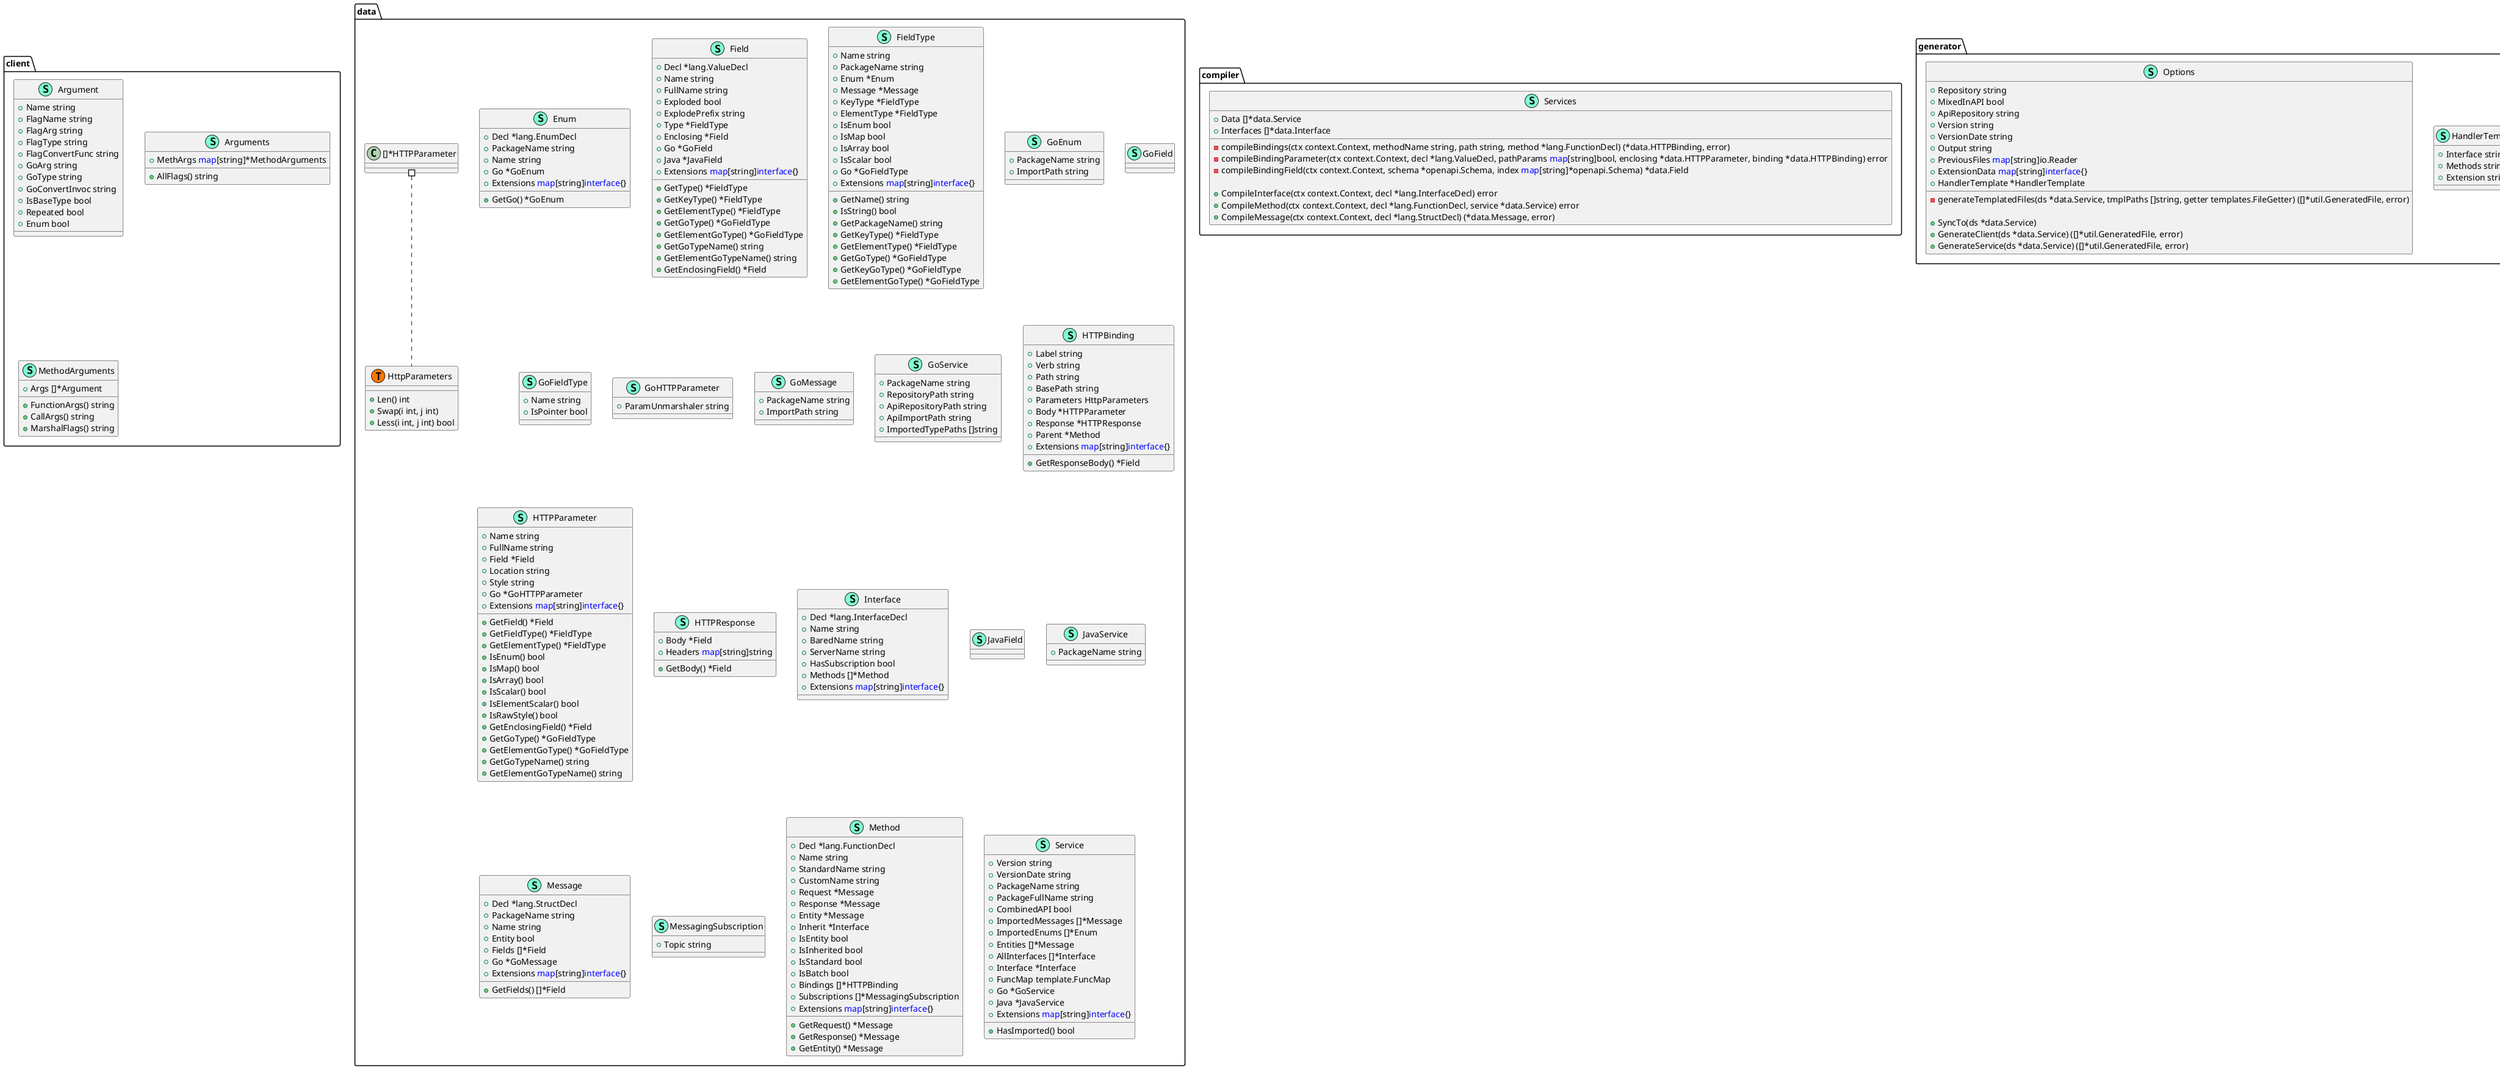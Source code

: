 @startuml
namespace client {
    class Argument << (S,Aquamarine) >> {
        + Name string
        + FlagName string
        + FlagArg string
        + FlagType string
        + FlagConvertFunc string
        + GoArg string
        + GoType string
        + GoConvertInvoc string
        + IsBaseType bool
        + Repeated bool
        + Enum bool

    }
    class Arguments << (S,Aquamarine) >> {
        + MethArgs <font color=blue>map</font>[string]*MethodArguments

        + AllFlags() string

    }
    class MethodArguments << (S,Aquamarine) >> {
        + Args []*Argument

        + FunctionArgs() string
        + CallArgs() string
        + MarshalFlags() string

    }
}


namespace compiler {
    class Services << (S,Aquamarine) >> {
        + Data []*data.Service
        + Interfaces []*data.Interface

        - compileBindings(ctx context.Context, methodName string, path string, method *lang.FunctionDecl) (*data.HTTPBinding, error)
        - compileBindingParameter(ctx context.Context, decl *lang.ValueDecl, pathParams <font color=blue>map</font>[string]bool, enclosing *data.HTTPParameter, binding *data.HTTPBinding) error
        - compileBindingField(ctx context.Context, schema *openapi.Schema, index <font color=blue>map</font>[string]*openapi.Schema) *data.Field

        + CompileInterface(ctx context.Context, decl *lang.InterfaceDecl) error
        + CompileMethod(ctx context.Context, decl *lang.FunctionDecl, service *data.Service) error
        + CompileMessage(ctx context.Context, decl *lang.StructDecl) (*data.Message, error)

    }
}


namespace data {
    class Enum << (S,Aquamarine) >> {
        + Decl *lang.EnumDecl
        + PackageName string
        + Name string
        + Go *GoEnum
        + Extensions <font color=blue>map</font>[string]<font color=blue>interface</font>{}

        + GetGo() *GoEnum

    }
    class Field << (S,Aquamarine) >> {
        + Decl *lang.ValueDecl
        + Name string
        + FullName string
        + Exploded bool
        + ExplodePrefix string
        + Type *FieldType
        + Enclosing *Field
        + Go *GoField
        + Java *JavaField
        + Extensions <font color=blue>map</font>[string]<font color=blue>interface</font>{}

        + GetType() *FieldType
        + GetKeyType() *FieldType
        + GetElementType() *FieldType
        + GetGoType() *GoFieldType
        + GetElementGoType() *GoFieldType
        + GetGoTypeName() string
        + GetElementGoTypeName() string
        + GetEnclosingField() *Field

    }
    class FieldType << (S,Aquamarine) >> {
        + Name string
        + PackageName string
        + Enum *Enum
        + Message *Message
        + KeyType *FieldType
        + ElementType *FieldType
        + IsEnum bool
        + IsMap bool
        + IsArray bool
        + IsScalar bool
        + Go *GoFieldType
        + Extensions <font color=blue>map</font>[string]<font color=blue>interface</font>{}

        + GetName() string
        + IsString() bool
        + GetPackageName() string
        + GetKeyType() *FieldType
        + GetElementType() *FieldType
        + GetGoType() *GoFieldType
        + GetKeyGoType() *GoFieldType
        + GetElementGoType() *GoFieldType

    }
    class GoEnum << (S,Aquamarine) >> {
        + PackageName string
        + ImportPath string

    }
    class GoField << (S,Aquamarine) >> {
    }
    class GoFieldType << (S,Aquamarine) >> {
        + Name string
        + IsPointer bool

    }
    class GoHTTPParameter << (S,Aquamarine) >> {
        + ParamUnmarshaler string

    }
    class GoMessage << (S,Aquamarine) >> {
        + PackageName string
        + ImportPath string

    }
    class GoService << (S,Aquamarine) >> {
        + PackageName string
        + RepositoryPath string
        + ApiRepositoryPath string
        + ApiImportPath string
        + ImportedTypePaths []string

    }
    class HTTPBinding << (S,Aquamarine) >> {
        + Label string
        + Verb string
        + Path string
        + BasePath string
        + Parameters HttpParameters
        + Body *HTTPParameter
        + Response *HTTPResponse
        + Parent *Method
        + Extensions <font color=blue>map</font>[string]<font color=blue>interface</font>{}

        + GetResponseBody() *Field

    }
    class HTTPParameter << (S,Aquamarine) >> {
        + Name string
        + FullName string
        + Field *Field
        + Location string
        + Style string
        + Go *GoHTTPParameter
        + Extensions <font color=blue>map</font>[string]<font color=blue>interface</font>{}

        + GetField() *Field
        + GetFieldType() *FieldType
        + GetElementType() *FieldType
        + IsEnum() bool
        + IsMap() bool
        + IsArray() bool
        + IsScalar() bool
        + IsElementScalar() bool
        + IsRawStyle() bool
        + GetEnclosingField() *Field
        + GetGoType() *GoFieldType
        + GetElementGoType() *GoFieldType
        + GetGoTypeName() string
        + GetElementGoTypeName() string

    }
    class HTTPResponse << (S,Aquamarine) >> {
        + Body *Field
        + Headers <font color=blue>map</font>[string]string

        + GetBody() *Field

    }
    class HttpParameters << (S,Aquamarine) >> {
        + Len() int
        + Swap(i int, j int) 
        + Less(i int, j int) bool

    }
    class Interface << (S,Aquamarine) >> {
        + Decl *lang.InterfaceDecl
        + Name string
        + BaredName string
        + ServerName string
        + HasSubscription bool
        + Methods []*Method
        + Extensions <font color=blue>map</font>[string]<font color=blue>interface</font>{}

    }
    class JavaField << (S,Aquamarine) >> {
    }
    class JavaService << (S,Aquamarine) >> {
        + PackageName string

    }
    class Message << (S,Aquamarine) >> {
        + Decl *lang.StructDecl
        + PackageName string
        + Name string
        + Entity bool
        + Fields []*Field
        + Go *GoMessage
        + Extensions <font color=blue>map</font>[string]<font color=blue>interface</font>{}

        + GetFields() []*Field

    }
    class MessagingSubscription << (S,Aquamarine) >> {
        + Topic string

    }
    class Method << (S,Aquamarine) >> {
        + Decl *lang.FunctionDecl
        + Name string
        + StandardName string
        + CustomName string
        + Request *Message
        + Response *Message
        + Entity *Message
        + Inherit *Interface
        + IsEntity bool
        + IsInherited bool
        + IsStandard bool
        + IsBatch bool
        + Bindings []*HTTPBinding
        + Subscriptions []*MessagingSubscription
        + Extensions <font color=blue>map</font>[string]<font color=blue>interface</font>{}

        + GetRequest() *Message
        + GetResponse() *Message
        + GetEntity() *Message

    }
    class Service << (S,Aquamarine) >> {
        + Version string
        + VersionDate string
        + PackageName string
        + PackageFullName string
        + CombinedAPI bool
        + ImportedMessages []*Message
        + ImportedEnums []*Enum
        + Entities []*Message
        + AllInterfaces []*Interface
        + Interface *Interface
        + FuncMap template.FuncMap
        + Go *GoService
        + Java *JavaService
        + Extensions <font color=blue>map</font>[string]<font color=blue>interface</font>{}

        + HasImported() bool

    }
    class data.HttpParameters << (T, #FF7700) >>  {
    }
}


namespace generator {
    class HandlerTemplate << (S,Aquamarine) >> {
        + Interface string
        + Methods string
        + Extension string

    }
    class Options << (S,Aquamarine) >> {
        + Repository string
        + MixedInAPI bool
        + ApiRepository string
        + Version string
        + VersionDate string
        + Output string
        + PreviousFiles <font color=blue>map</font>[string]io.Reader
        + ExtensionData <font color=blue>map</font>[string]<font color=blue>interface</font>{}
        + HandlerTemplate *HandlerTemplate

        - generateTemplatedFiles(ds *data.Service, tmplPaths []string, getter templates.FileGetter) ([]*util.GeneratedFile, error)

        + SyncTo(ds *data.Service) 
        + GenerateClient(ds *data.Service) ([]*util.GeneratedFile, error)
        + GenerateService(ds *data.Service) ([]*util.GeneratedFile, error)

    }
}


namespace gokit {
    class Compiler << (S,Aquamarine) >> {
        + Services []*data.Service

        + CompilePackage(ctx context.Context, pkg *lang.Package) error

    }
    class gokit.Options << (T, #FF7700) >>  {
    }
    class "generator.Options" as generatorOptions {
        'This class was created so that we can correctly have an alias pointing to this name. Since it contains dots that can break namespaces
    }
}


namespace handlers {
    class HookRender << (S,Aquamarine) >> {
        - prev io.Reader

        + Render(_ string, _ *data.Service) (io.Reader, error)

    }
    class Middlewares << (S,Aquamarine) >> {
        - prev io.Reader

        + Load(prev io.Reader) 
        + Render(path string, service *data.Service) (io.Reader, error)

    }
    class handler << (S,Aquamarine) >> {
        - fileSet *token.FileSet
        - service *data.Interface
        - methodMap methodMap
        - ast *ast.File

        - buffer() (*bytes.Buffer, error)

        + Render(alias string, service *data.Service) (io.Reader, error)

    }
    class handlers.methodMap << (T, #FF7700) >>  {
    }
    class methodMap << (S,Aquamarine) >> {
        - pruneDecls(decls []ast.Decl, svcName string) ([]ast.Decl, []ast.Decl)

    }
    class "<font color=blue>map</font>[string]*data.Method" as fontcolorbluemapfontstringdataMethod {
        'This class was created so that we can correctly have an alias pointing to this name. Since it contains dots that can break namespaces
    }
}

"render.Renderer" <|-- "handlers.HookRender"
"render.Renderer" <|-- "handlers.Middlewares"
"render.Renderer" <|-- "handlers.handler"

namespace httptransport {
    class ClientHttpTransport << (S,Aquamarine) >> {
        + Render(tmpl string, ds *data.Service) (io.Reader, error)

    }
    class ServerHttpTransport << (S,Aquamarine) >> {
        + Render(tmpl string, ds *data.Service) (io.Reader, error)

    }
}

"render.Renderer" <|-- "httptransport.ClientHttpTransport"
"render.Renderer" <|-- "httptransport.ServerHttpTransport"

namespace model {
    class Model << (S,Aquamarine) >> {
        + Generate(path string, service *data.Service) ([]*util.GeneratedFile, error)

    }
}


namespace render {
    interface Renderer  {
        + Render( string,  *data.Service) (io.Reader, error)

    }
}


namespace templates {
    class templates.FileGetter << (T, #FF7700) >>  {
    }
}


"data.[]*HTTPParameter" #.. "data.HttpParameters"
"gokit.generatorOptions" #.. "gokit.Options"
"handlers.fontcolorbluemapfontstringdataMethod" #.. "handlers.methodMap"
"templates.<font color=blue>func</font>(string) ([]byte, error)" #.. "templates.FileGetter"
@enduml
